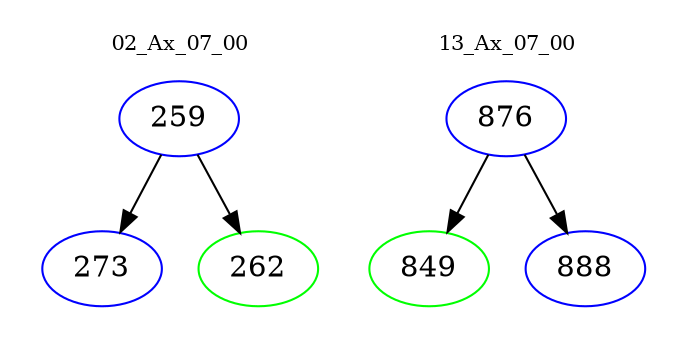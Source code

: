digraph{
subgraph cluster_0 {
color = white
label = "02_Ax_07_00";
fontsize=10;
T0_259 [label="259", color="blue"]
T0_259 -> T0_273 [color="black"]
T0_273 [label="273", color="blue"]
T0_259 -> T0_262 [color="black"]
T0_262 [label="262", color="green"]
}
subgraph cluster_1 {
color = white
label = "13_Ax_07_00";
fontsize=10;
T1_876 [label="876", color="blue"]
T1_876 -> T1_849 [color="black"]
T1_849 [label="849", color="green"]
T1_876 -> T1_888 [color="black"]
T1_888 [label="888", color="blue"]
}
}
